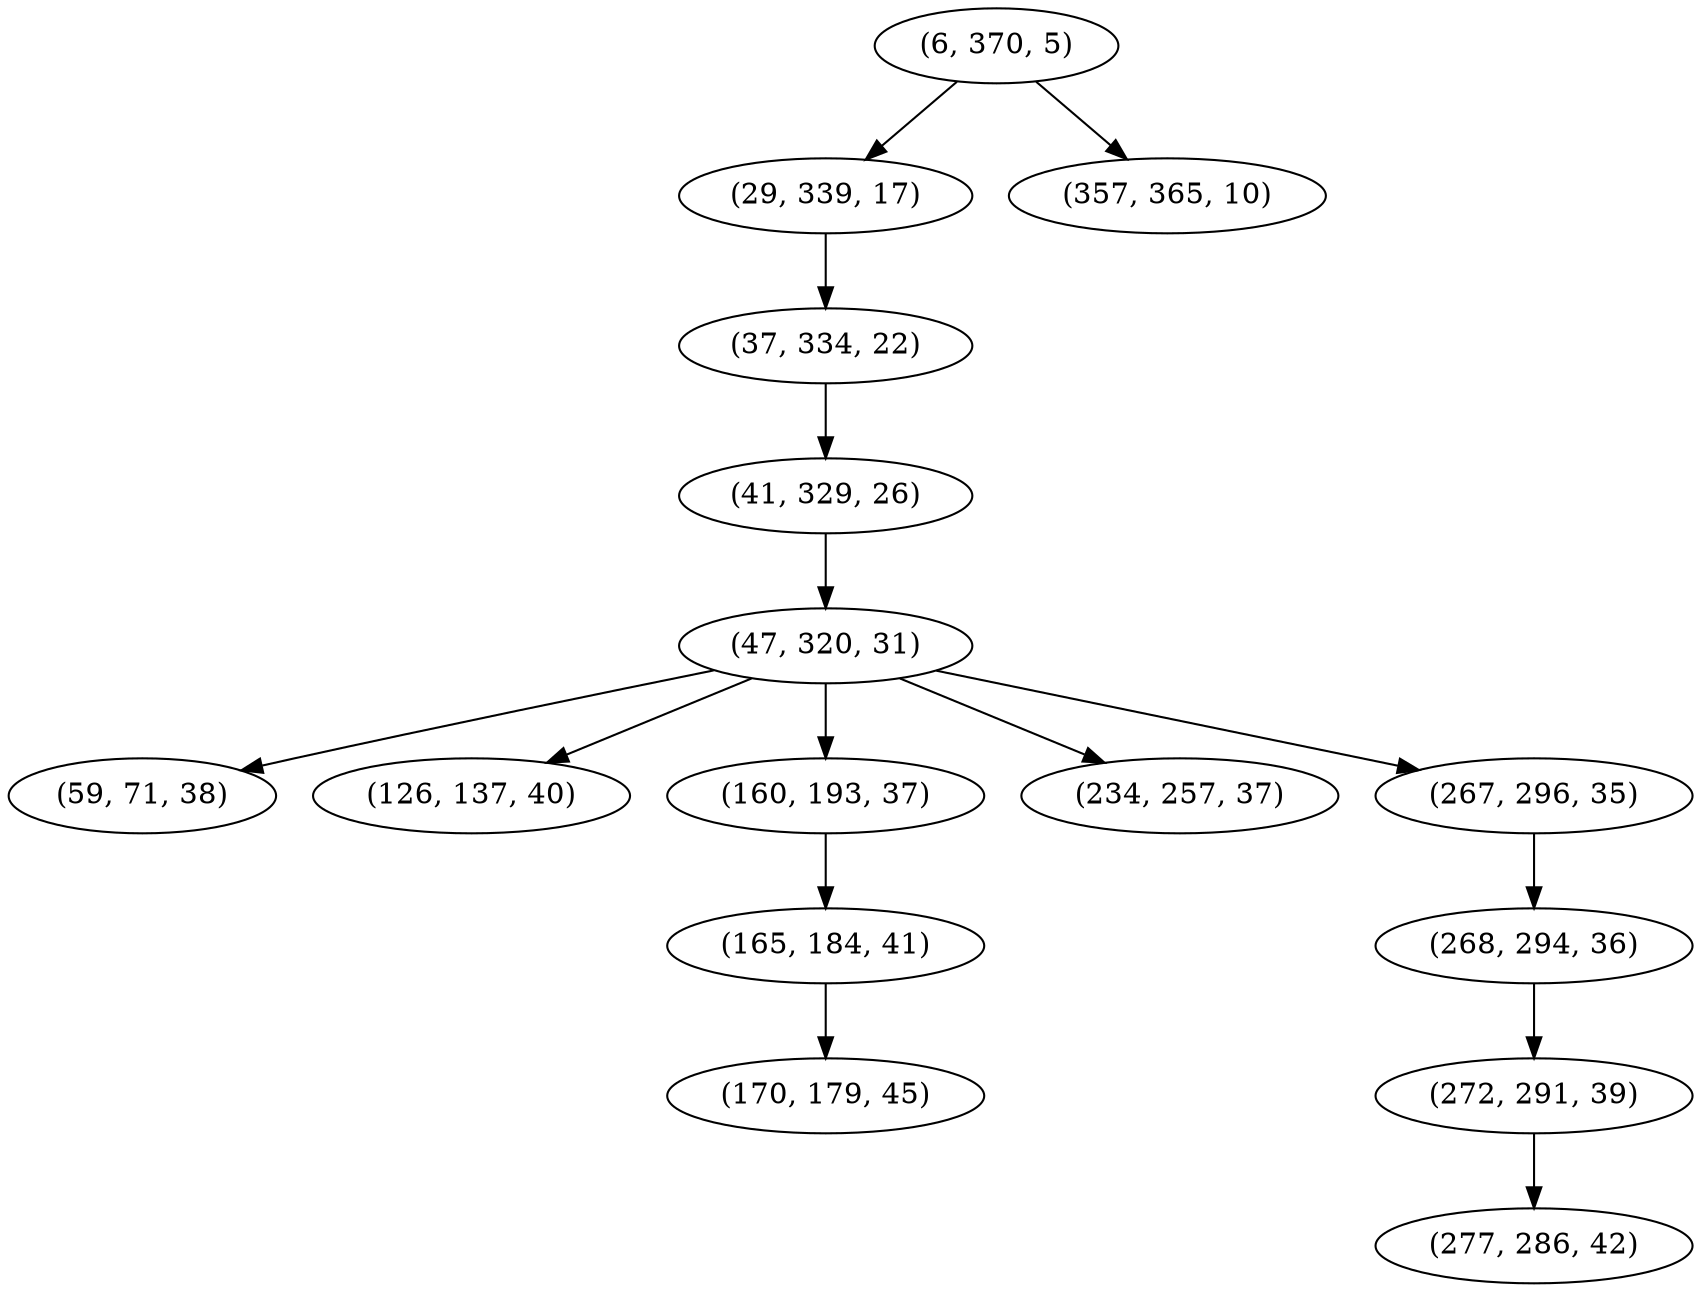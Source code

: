 digraph tree {
    "(6, 370, 5)";
    "(29, 339, 17)";
    "(37, 334, 22)";
    "(41, 329, 26)";
    "(47, 320, 31)";
    "(59, 71, 38)";
    "(126, 137, 40)";
    "(160, 193, 37)";
    "(165, 184, 41)";
    "(170, 179, 45)";
    "(234, 257, 37)";
    "(267, 296, 35)";
    "(268, 294, 36)";
    "(272, 291, 39)";
    "(277, 286, 42)";
    "(357, 365, 10)";
    "(6, 370, 5)" -> "(29, 339, 17)";
    "(6, 370, 5)" -> "(357, 365, 10)";
    "(29, 339, 17)" -> "(37, 334, 22)";
    "(37, 334, 22)" -> "(41, 329, 26)";
    "(41, 329, 26)" -> "(47, 320, 31)";
    "(47, 320, 31)" -> "(59, 71, 38)";
    "(47, 320, 31)" -> "(126, 137, 40)";
    "(47, 320, 31)" -> "(160, 193, 37)";
    "(47, 320, 31)" -> "(234, 257, 37)";
    "(47, 320, 31)" -> "(267, 296, 35)";
    "(160, 193, 37)" -> "(165, 184, 41)";
    "(165, 184, 41)" -> "(170, 179, 45)";
    "(267, 296, 35)" -> "(268, 294, 36)";
    "(268, 294, 36)" -> "(272, 291, 39)";
    "(272, 291, 39)" -> "(277, 286, 42)";
}
